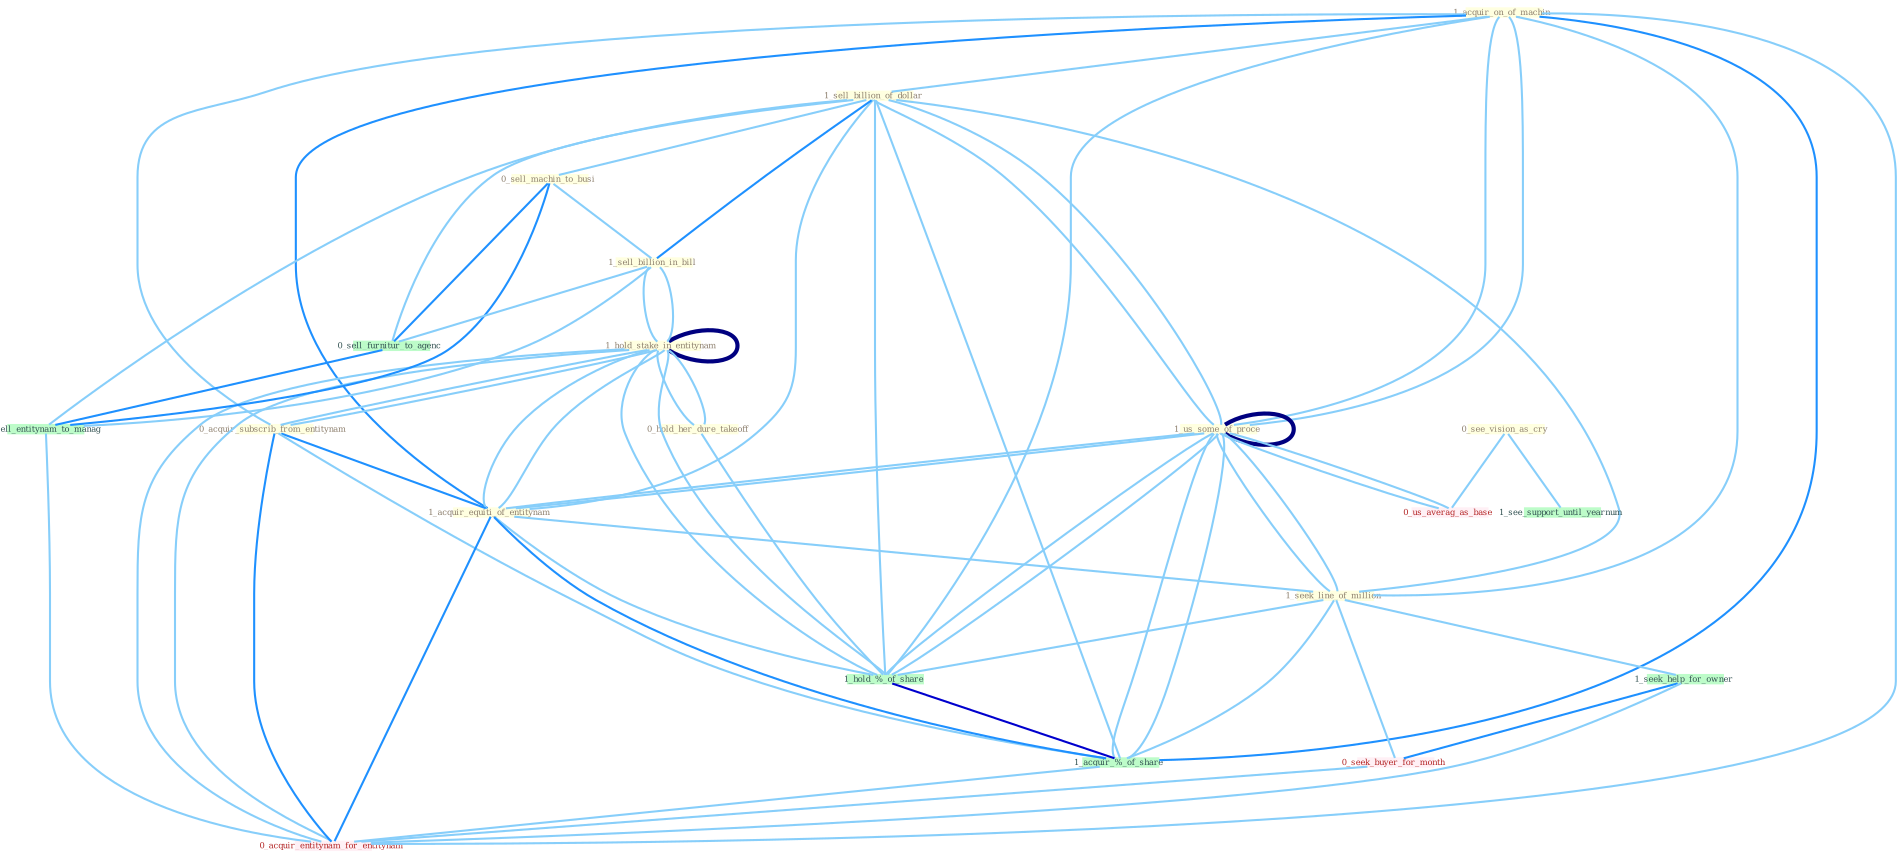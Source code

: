 Graph G{ 
    node
    [shape=polygon,style=filled,width=.5,height=.06,color="#BDFCC9",fixedsize=true,fontsize=4,
    fontcolor="#2f4f4f"];
    {node
    [color="#ffffe0", fontcolor="#8b7d6b"] "1_acquir_on_of_machin " "1_hold_stake_in_entitynam " "1_sell_billion_of_dollar " "0_hold_her_dure_takeoff " "0_see_vision_as_cry " "0_sell_machin_to_busi " "1_us_some_of_proce " "0_acquir_subscrib_from_entitynam " "1_us_some_of_proce " "1_acquir_equiti_of_entitynam " "1_seek_line_of_million " "1_sell_billion_in_bill "}
{node [color="#fff0f5", fontcolor="#b22222"] "0_seek_buyer_for_month " "0_us_averag_as_base " "0_acquir_entitynam_for_entitynam "}
edge [color="#B0E2FF"];

	"1_acquir_on_of_machin " -- "1_sell_billion_of_dollar " [w="1", color="#87cefa" ];
	"1_acquir_on_of_machin " -- "1_us_some_of_proce " [w="1", color="#87cefa" ];
	"1_acquir_on_of_machin " -- "0_acquir_subscrib_from_entitynam " [w="1", color="#87cefa" ];
	"1_acquir_on_of_machin " -- "1_us_some_of_proce " [w="1", color="#87cefa" ];
	"1_acquir_on_of_machin " -- "1_acquir_equiti_of_entitynam " [w="2", color="#1e90ff" , len=0.8];
	"1_acquir_on_of_machin " -- "1_seek_line_of_million " [w="1", color="#87cefa" ];
	"1_acquir_on_of_machin " -- "1_hold_%_of_share " [w="1", color="#87cefa" ];
	"1_acquir_on_of_machin " -- "1_acquir_%_of_share " [w="2", color="#1e90ff" , len=0.8];
	"1_acquir_on_of_machin " -- "0_acquir_entitynam_for_entitynam " [w="1", color="#87cefa" ];
	"1_hold_stake_in_entitynam " -- "0_hold_her_dure_takeoff " [w="1", color="#87cefa" ];
	"1_hold_stake_in_entitynam " -- "0_acquir_subscrib_from_entitynam " [w="1", color="#87cefa" ];
	"1_hold_stake_in_entitynam " -- "1_acquir_equiti_of_entitynam " [w="1", color="#87cefa" ];
	"1_hold_stake_in_entitynam " -- "1_sell_billion_in_bill " [w="1", color="#87cefa" ];
	"1_hold_stake_in_entitynam " -- "1_hold_%_of_share " [w="1", color="#87cefa" ];
	"1_hold_stake_in_entitynam " -- "1_hold_stake_in_entitynam " [w="4", style=bold, color="#000080", len=0.4];
	"1_hold_stake_in_entitynam " -- "0_acquir_entitynam_for_entitynam " [w="1", color="#87cefa" ];
	"1_sell_billion_of_dollar " -- "0_sell_machin_to_busi " [w="1", color="#87cefa" ];
	"1_sell_billion_of_dollar " -- "1_us_some_of_proce " [w="1", color="#87cefa" ];
	"1_sell_billion_of_dollar " -- "1_us_some_of_proce " [w="1", color="#87cefa" ];
	"1_sell_billion_of_dollar " -- "1_acquir_equiti_of_entitynam " [w="1", color="#87cefa" ];
	"1_sell_billion_of_dollar " -- "1_seek_line_of_million " [w="1", color="#87cefa" ];
	"1_sell_billion_of_dollar " -- "1_sell_billion_in_bill " [w="2", color="#1e90ff" , len=0.8];
	"1_sell_billion_of_dollar " -- "1_hold_%_of_share " [w="1", color="#87cefa" ];
	"1_sell_billion_of_dollar " -- "1_acquir_%_of_share " [w="1", color="#87cefa" ];
	"1_sell_billion_of_dollar " -- "0_sell_furnitur_to_agenc " [w="1", color="#87cefa" ];
	"1_sell_billion_of_dollar " -- "0_sell_entitynam_to_manag " [w="1", color="#87cefa" ];
	"0_hold_her_dure_takeoff " -- "1_hold_%_of_share " [w="1", color="#87cefa" ];
	"0_hold_her_dure_takeoff " -- "1_hold_stake_in_entitynam " [w="1", color="#87cefa" ];
	"0_see_vision_as_cry " -- "1_see_support_until_yearnum " [w="1", color="#87cefa" ];
	"0_see_vision_as_cry " -- "0_us_averag_as_base " [w="1", color="#87cefa" ];
	"0_sell_machin_to_busi " -- "1_sell_billion_in_bill " [w="1", color="#87cefa" ];
	"0_sell_machin_to_busi " -- "0_sell_furnitur_to_agenc " [w="2", color="#1e90ff" , len=0.8];
	"0_sell_machin_to_busi " -- "0_sell_entitynam_to_manag " [w="2", color="#1e90ff" , len=0.8];
	"1_us_some_of_proce " -- "1_us_some_of_proce " [w="4", style=bold, color="#000080", len=0.4];
	"1_us_some_of_proce " -- "1_acquir_equiti_of_entitynam " [w="1", color="#87cefa" ];
	"1_us_some_of_proce " -- "1_seek_line_of_million " [w="1", color="#87cefa" ];
	"1_us_some_of_proce " -- "1_hold_%_of_share " [w="1", color="#87cefa" ];
	"1_us_some_of_proce " -- "1_acquir_%_of_share " [w="1", color="#87cefa" ];
	"1_us_some_of_proce " -- "0_us_averag_as_base " [w="1", color="#87cefa" ];
	"0_acquir_subscrib_from_entitynam " -- "1_acquir_equiti_of_entitynam " [w="2", color="#1e90ff" , len=0.8];
	"0_acquir_subscrib_from_entitynam " -- "1_hold_stake_in_entitynam " [w="1", color="#87cefa" ];
	"0_acquir_subscrib_from_entitynam " -- "1_acquir_%_of_share " [w="1", color="#87cefa" ];
	"0_acquir_subscrib_from_entitynam " -- "0_acquir_entitynam_for_entitynam " [w="2", color="#1e90ff" , len=0.8];
	"1_us_some_of_proce " -- "1_acquir_equiti_of_entitynam " [w="1", color="#87cefa" ];
	"1_us_some_of_proce " -- "1_seek_line_of_million " [w="1", color="#87cefa" ];
	"1_us_some_of_proce " -- "1_hold_%_of_share " [w="1", color="#87cefa" ];
	"1_us_some_of_proce " -- "1_acquir_%_of_share " [w="1", color="#87cefa" ];
	"1_us_some_of_proce " -- "0_us_averag_as_base " [w="1", color="#87cefa" ];
	"1_acquir_equiti_of_entitynam " -- "1_seek_line_of_million " [w="1", color="#87cefa" ];
	"1_acquir_equiti_of_entitynam " -- "1_hold_%_of_share " [w="1", color="#87cefa" ];
	"1_acquir_equiti_of_entitynam " -- "1_hold_stake_in_entitynam " [w="1", color="#87cefa" ];
	"1_acquir_equiti_of_entitynam " -- "1_acquir_%_of_share " [w="2", color="#1e90ff" , len=0.8];
	"1_acquir_equiti_of_entitynam " -- "0_acquir_entitynam_for_entitynam " [w="2", color="#1e90ff" , len=0.8];
	"1_seek_line_of_million " -- "1_hold_%_of_share " [w="1", color="#87cefa" ];
	"1_seek_line_of_million " -- "1_seek_help_for_owner " [w="1", color="#87cefa" ];
	"1_seek_line_of_million " -- "0_seek_buyer_for_month " [w="1", color="#87cefa" ];
	"1_seek_line_of_million " -- "1_acquir_%_of_share " [w="1", color="#87cefa" ];
	"1_sell_billion_in_bill " -- "1_hold_stake_in_entitynam " [w="1", color="#87cefa" ];
	"1_sell_billion_in_bill " -- "0_sell_furnitur_to_agenc " [w="1", color="#87cefa" ];
	"1_sell_billion_in_bill " -- "0_sell_entitynam_to_manag " [w="1", color="#87cefa" ];
	"1_hold_%_of_share " -- "1_hold_stake_in_entitynam " [w="1", color="#87cefa" ];
	"1_hold_%_of_share " -- "1_acquir_%_of_share " [w="3", color="#0000cd" , len=0.6];
	"1_hold_stake_in_entitynam " -- "0_acquir_entitynam_for_entitynam " [w="1", color="#87cefa" ];
	"1_seek_help_for_owner " -- "0_seek_buyer_for_month " [w="2", color="#1e90ff" , len=0.8];
	"1_seek_help_for_owner " -- "0_acquir_entitynam_for_entitynam " [w="1", color="#87cefa" ];
	"0_seek_buyer_for_month " -- "0_acquir_entitynam_for_entitynam " [w="1", color="#87cefa" ];
	"1_acquir_%_of_share " -- "0_acquir_entitynam_for_entitynam " [w="1", color="#87cefa" ];
	"0_sell_furnitur_to_agenc " -- "0_sell_entitynam_to_manag " [w="2", color="#1e90ff" , len=0.8];
	"0_sell_entitynam_to_manag " -- "0_acquir_entitynam_for_entitynam " [w="1", color="#87cefa" ];
}